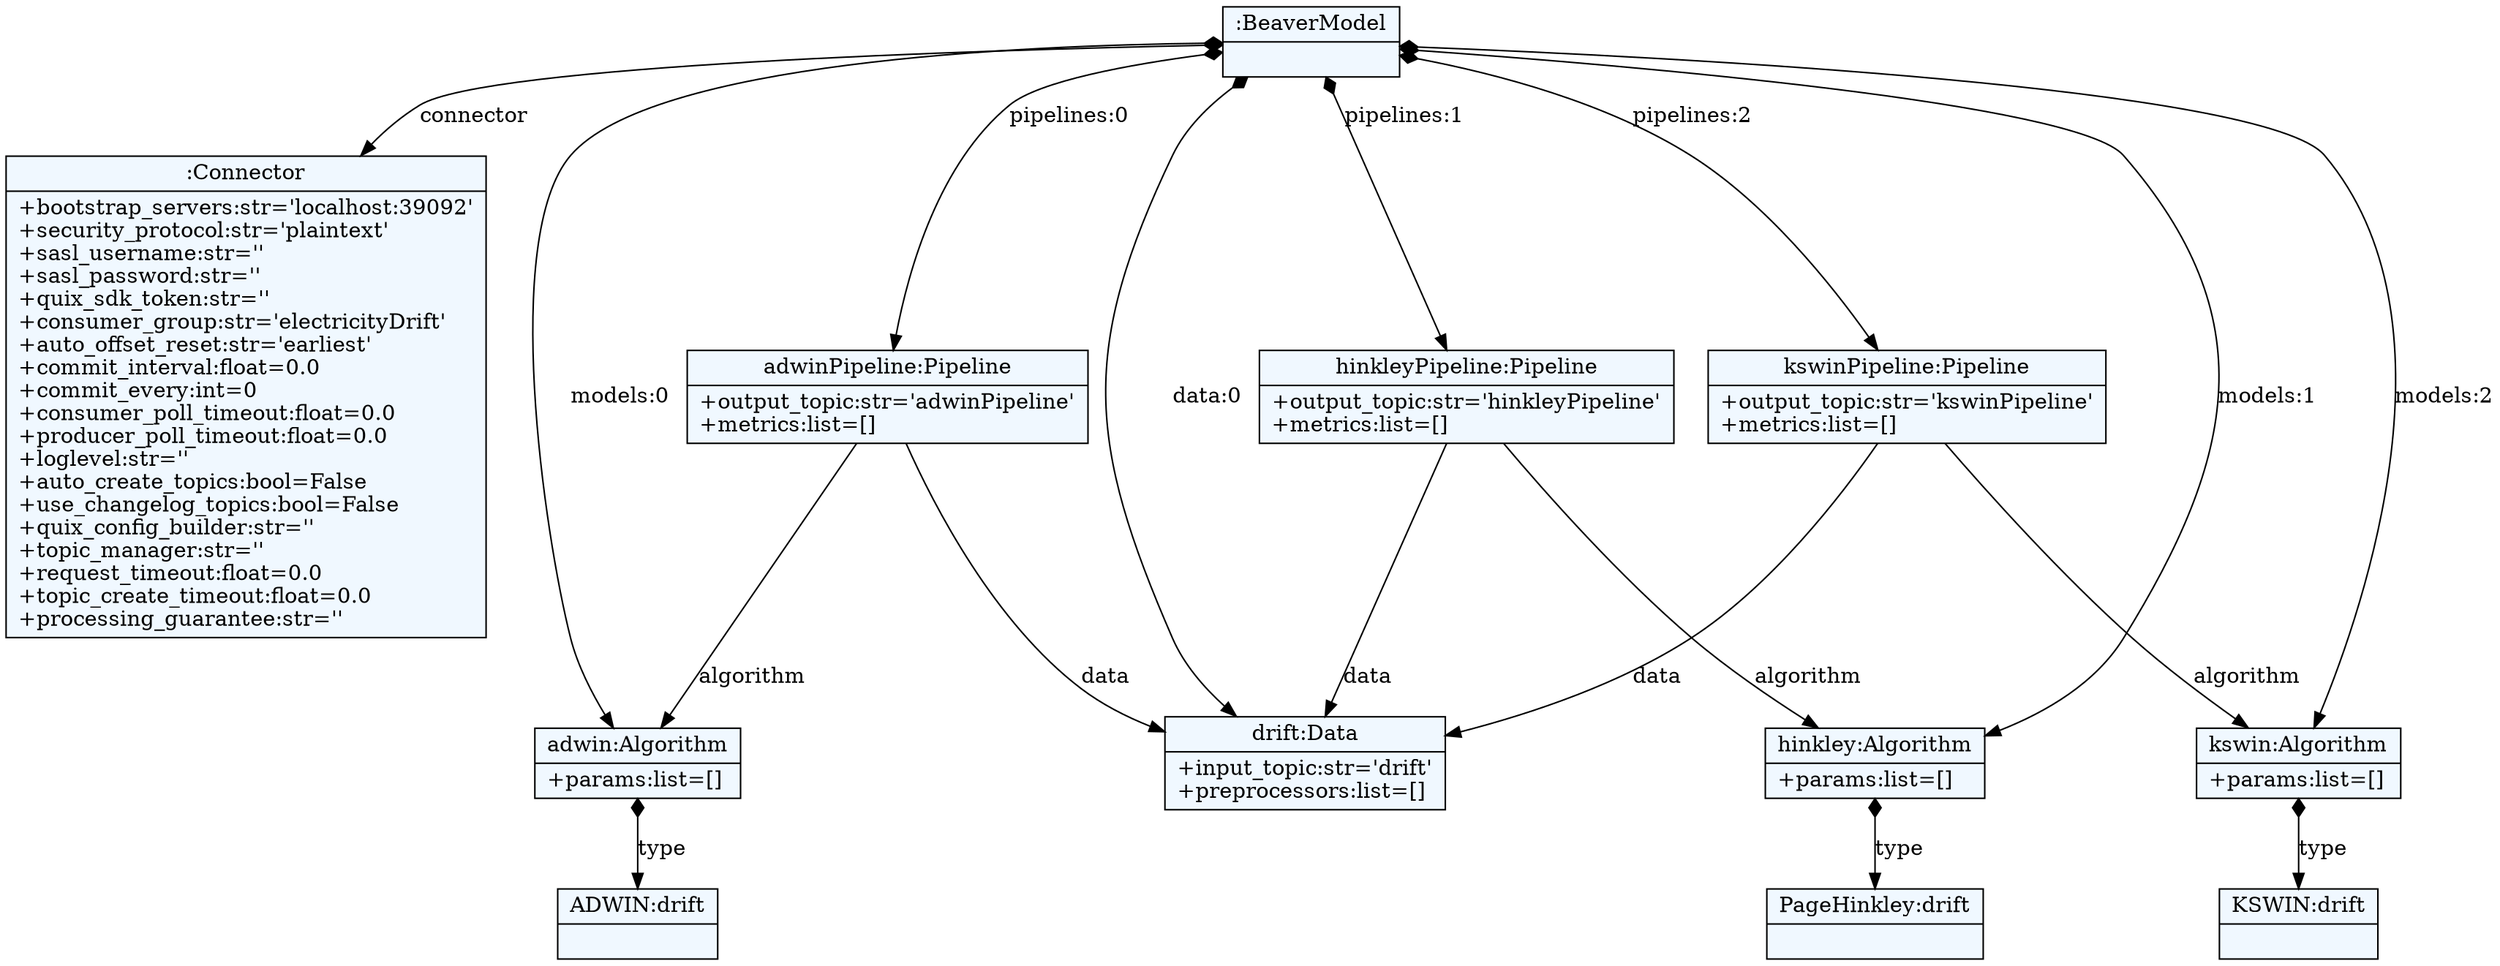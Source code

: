 
    digraph textX {
    fontname = "Bitstream Vera Sans"
    fontsize = 8
    node[
        shape=record,
        style=filled,
        fillcolor=aliceblue
    ]
    nodesep = 0.3
    edge[dir=black,arrowtail=empty]


131270365404224 -> 131270357980928 [label="connector" arrowtail=diamond dir=both]
131270357980928[label="{:Connector|+bootstrap_servers:str='localhost:39092'\l+security_protocol:str='plaintext'\l+sasl_username:str=''\l+sasl_password:str=''\l+quix_sdk_token:str=''\l+consumer_group:str='electricityDrift'\l+auto_offset_reset:str='earliest'\l+commit_interval:float=0.0\l+commit_every:int=0\l+consumer_poll_timeout:float=0.0\l+producer_poll_timeout:float=0.0\l+loglevel:str=''\l+auto_create_topics:bool=False\l+use_changelog_topics:bool=False\l+quix_config_builder:str=''\l+topic_manager:str=''\l+request_timeout:float=0.0\l+topic_create_timeout:float=0.0\l+processing_guarantee:str=''\l}"]
131270365404224 -> 131270357882672 [label="models:0" arrowtail=diamond dir=both]
131270357882672 -> 131270357886560 [label="type" arrowtail=diamond dir=both]
131270357886560[label="{ADWIN:drift|}"]
131270357882672[label="{adwin:Algorithm|+params:list=[]\l}"]
131270365404224 -> 131270357891600 [label="models:1" arrowtail=diamond dir=both]
131270357891600 -> 131270357878400 [label="type" arrowtail=diamond dir=both]
131270357878400[label="{PageHinkley:drift|}"]
131270357891600[label="{hinkley:Algorithm|+params:list=[]\l}"]
131270365404224 -> 131270357878208 [label="models:2" arrowtail=diamond dir=both]
131270357878208 -> 131270357879216 [label="type" arrowtail=diamond dir=both]
131270357879216[label="{KSWIN:drift|}"]
131270357878208[label="{kswin:Algorithm|+params:list=[]\l}"]
131270365404224 -> 131270357881280 [label="data:0" arrowtail=diamond dir=both]
131270357881280[label="{drift:Data|+input_topic:str='drift'\l+preprocessors:list=[]\l}"]
131270365404224 -> 131270357890880 [label="pipelines:0" arrowtail=diamond dir=both]
131270357890880 -> 131270357881280 [label="data" ]
131270357890880 -> 131270357882672 [label="algorithm" ]
131270357890880[label="{adwinPipeline:Pipeline|+output_topic:str='adwinPipeline'\l+metrics:list=[]\l}"]
131270365404224 -> 131270357886320 [label="pipelines:1" arrowtail=diamond dir=both]
131270357886320 -> 131270357881280 [label="data" ]
131270357886320 -> 131270357891600 [label="algorithm" ]
131270357886320[label="{hinkleyPipeline:Pipeline|+output_topic:str='hinkleyPipeline'\l+metrics:list=[]\l}"]
131270365404224 -> 131270358057136 [label="pipelines:2" arrowtail=diamond dir=both]
131270358057136 -> 131270357881280 [label="data" ]
131270358057136 -> 131270357878208 [label="algorithm" ]
131270358057136[label="{kswinPipeline:Pipeline|+output_topic:str='kswinPipeline'\l+metrics:list=[]\l}"]
131270365404224[label="{:BeaverModel|}"]

}
